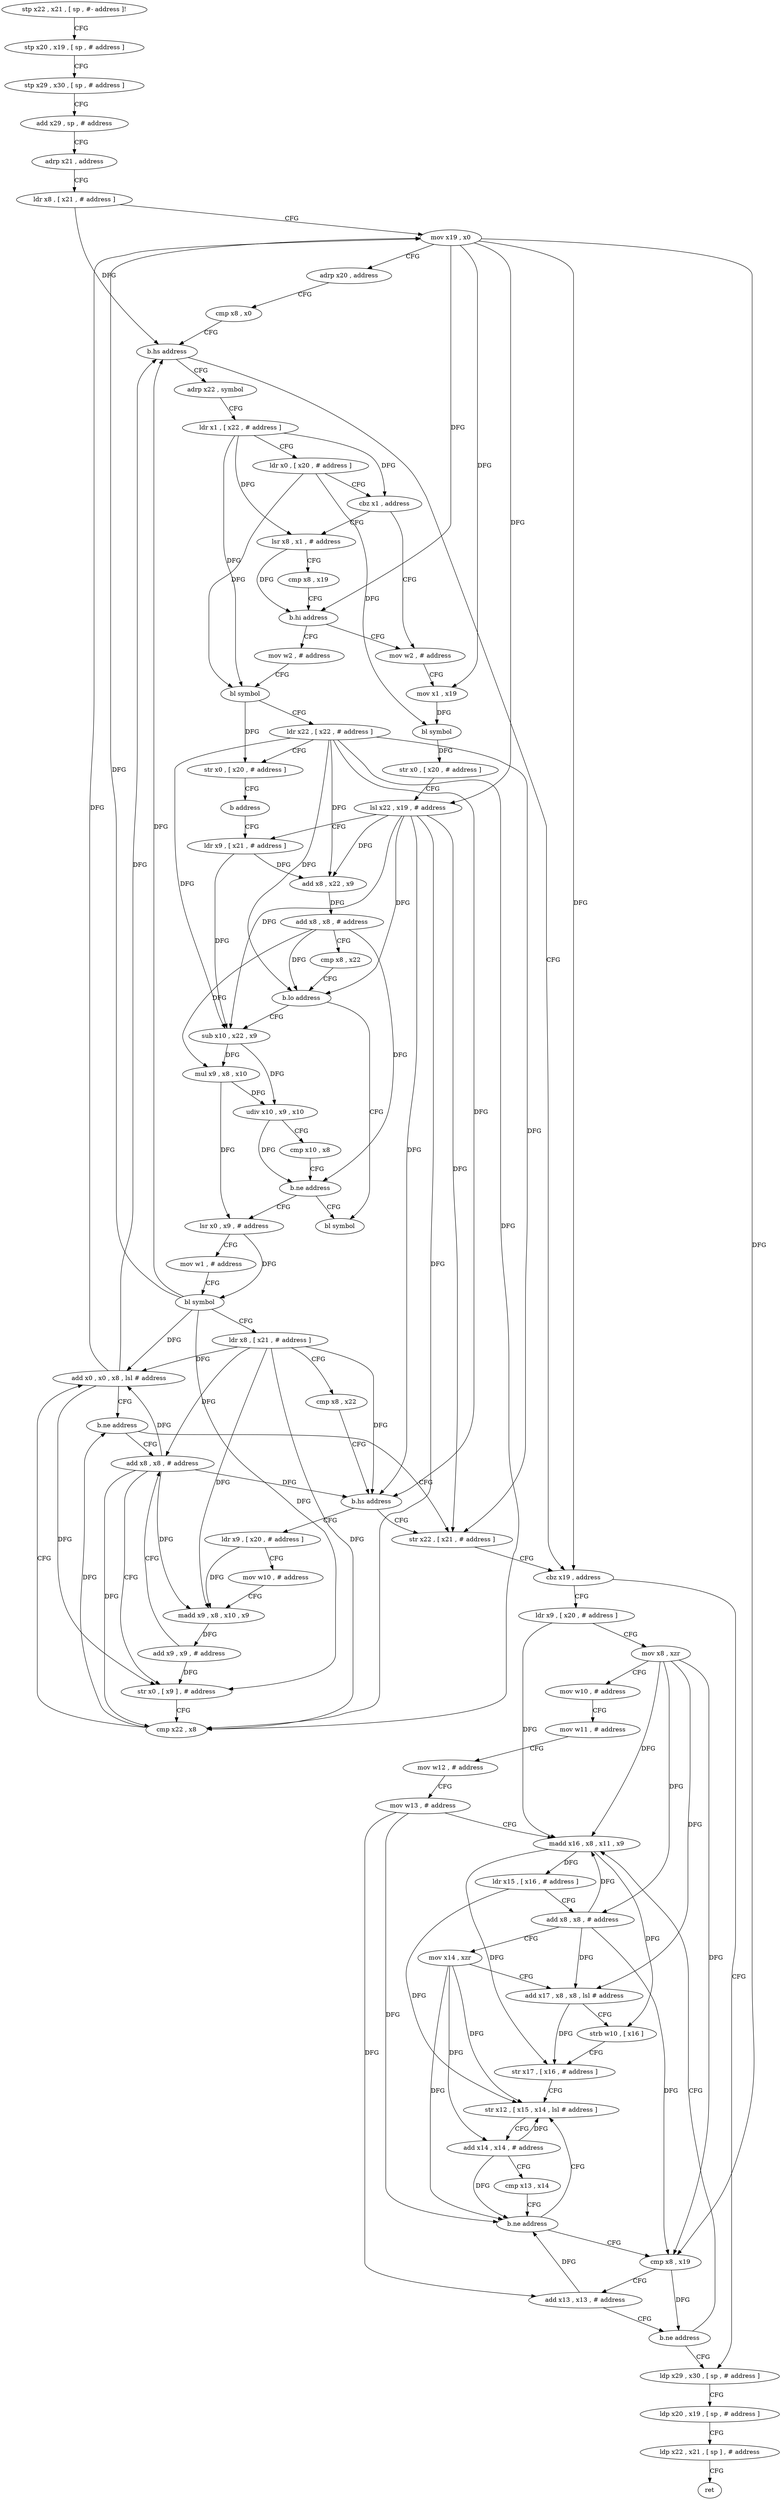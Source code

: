 digraph "func" {
"4232788" [label = "stp x22 , x21 , [ sp , #- address ]!" ]
"4232792" [label = "stp x20 , x19 , [ sp , # address ]" ]
"4232796" [label = "stp x29 , x30 , [ sp , # address ]" ]
"4232800" [label = "add x29 , sp , # address" ]
"4232804" [label = "adrp x21 , address" ]
"4232808" [label = "ldr x8 , [ x21 , # address ]" ]
"4232812" [label = "mov x19 , x0" ]
"4232816" [label = "adrp x20 , address" ]
"4232820" [label = "cmp x8 , x0" ]
"4232824" [label = "b.hs address" ]
"4233000" [label = "cbz x19 , address" ]
"4232828" [label = "adrp x22 , symbol" ]
"4233084" [label = "ldp x29 , x30 , [ sp , # address ]" ]
"4233004" [label = "ldr x9 , [ x20 , # address ]" ]
"4232832" [label = "ldr x1 , [ x22 , # address ]" ]
"4232836" [label = "ldr x0 , [ x20 , # address ]" ]
"4232840" [label = "cbz x1 , address" ]
"4232876" [label = "mov w2 , # address" ]
"4232844" [label = "lsr x8 , x1 , # address" ]
"4233088" [label = "ldp x20 , x19 , [ sp , # address ]" ]
"4233092" [label = "ldp x22 , x21 , [ sp ] , # address" ]
"4233096" [label = "ret" ]
"4233008" [label = "mov x8 , xzr" ]
"4233012" [label = "mov w10 , # address" ]
"4233016" [label = "mov w11 , # address" ]
"4233020" [label = "mov w12 , # address" ]
"4233024" [label = "mov w13 , # address" ]
"4233028" [label = "madd x16 , x8 , x11 , x9" ]
"4232880" [label = "mov x1 , x19" ]
"4232884" [label = "bl symbol" ]
"4232888" [label = "str x0 , [ x20 , # address ]" ]
"4232892" [label = "lsl x22 , x19 , # address" ]
"4232896" [label = "ldr x9 , [ x21 , # address ]" ]
"4232848" [label = "cmp x8 , x19" ]
"4232852" [label = "b.hi address" ]
"4232856" [label = "mov w2 , # address" ]
"4233056" [label = "str x12 , [ x15 , x14 , lsl # address ]" ]
"4233060" [label = "add x14 , x14 , # address" ]
"4233064" [label = "cmp x13 , x14" ]
"4233068" [label = "b.ne address" ]
"4233072" [label = "cmp x8 , x19" ]
"4233076" [label = "add x13 , x13 , # address" ]
"4233080" [label = "b.ne address" ]
"4233100" [label = "bl symbol" ]
"4232916" [label = "sub x10 , x22 , x9" ]
"4232920" [label = "mul x9 , x8 , x10" ]
"4232924" [label = "udiv x10 , x9 , x10" ]
"4232928" [label = "cmp x10 , x8" ]
"4232932" [label = "b.ne address" ]
"4232936" [label = "lsr x0 , x9 , # address" ]
"4232860" [label = "bl symbol" ]
"4232864" [label = "ldr x22 , [ x22 , # address ]" ]
"4232868" [label = "str x0 , [ x20 , # address ]" ]
"4232872" [label = "b address" ]
"4233032" [label = "ldr x15 , [ x16 , # address ]" ]
"4233036" [label = "add x8 , x8 , # address" ]
"4233040" [label = "mov x14 , xzr" ]
"4233044" [label = "add x17 , x8 , x8 , lsl # address" ]
"4233048" [label = "strb w10 , [ x16 ]" ]
"4233052" [label = "str x17 , [ x16 , # address ]" ]
"4232940" [label = "mov w1 , # address" ]
"4232944" [label = "bl symbol" ]
"4232948" [label = "ldr x8 , [ x21 , # address ]" ]
"4232952" [label = "cmp x8 , x22" ]
"4232956" [label = "b.hs address" ]
"4232996" [label = "str x22 , [ x21 , # address ]" ]
"4232960" [label = "ldr x9 , [ x20 , # address ]" ]
"4232900" [label = "add x8 , x22 , x9" ]
"4232904" [label = "add x8 , x8 , # address" ]
"4232908" [label = "cmp x8 , x22" ]
"4232912" [label = "b.lo address" ]
"4232964" [label = "mov w10 , # address" ]
"4232968" [label = "madd x9 , x8 , x10 , x9" ]
"4232972" [label = "add x9 , x9 , # address" ]
"4232976" [label = "add x8 , x8 , # address" ]
"4232980" [label = "str x0 , [ x9 ] , # address" ]
"4232984" [label = "cmp x22 , x8" ]
"4232988" [label = "add x0 , x0 , x8 , lsl # address" ]
"4232992" [label = "b.ne address" ]
"4232788" -> "4232792" [ label = "CFG" ]
"4232792" -> "4232796" [ label = "CFG" ]
"4232796" -> "4232800" [ label = "CFG" ]
"4232800" -> "4232804" [ label = "CFG" ]
"4232804" -> "4232808" [ label = "CFG" ]
"4232808" -> "4232812" [ label = "CFG" ]
"4232808" -> "4232824" [ label = "DFG" ]
"4232812" -> "4232816" [ label = "CFG" ]
"4232812" -> "4233000" [ label = "DFG" ]
"4232812" -> "4232880" [ label = "DFG" ]
"4232812" -> "4232892" [ label = "DFG" ]
"4232812" -> "4232852" [ label = "DFG" ]
"4232812" -> "4233072" [ label = "DFG" ]
"4232816" -> "4232820" [ label = "CFG" ]
"4232820" -> "4232824" [ label = "CFG" ]
"4232824" -> "4233000" [ label = "CFG" ]
"4232824" -> "4232828" [ label = "CFG" ]
"4233000" -> "4233084" [ label = "CFG" ]
"4233000" -> "4233004" [ label = "CFG" ]
"4232828" -> "4232832" [ label = "CFG" ]
"4233084" -> "4233088" [ label = "CFG" ]
"4233004" -> "4233008" [ label = "CFG" ]
"4233004" -> "4233028" [ label = "DFG" ]
"4232832" -> "4232836" [ label = "CFG" ]
"4232832" -> "4232840" [ label = "DFG" ]
"4232832" -> "4232844" [ label = "DFG" ]
"4232832" -> "4232860" [ label = "DFG" ]
"4232836" -> "4232840" [ label = "CFG" ]
"4232836" -> "4232884" [ label = "DFG" ]
"4232836" -> "4232860" [ label = "DFG" ]
"4232840" -> "4232876" [ label = "CFG" ]
"4232840" -> "4232844" [ label = "CFG" ]
"4232876" -> "4232880" [ label = "CFG" ]
"4232844" -> "4232848" [ label = "CFG" ]
"4232844" -> "4232852" [ label = "DFG" ]
"4233088" -> "4233092" [ label = "CFG" ]
"4233092" -> "4233096" [ label = "CFG" ]
"4233008" -> "4233012" [ label = "CFG" ]
"4233008" -> "4233028" [ label = "DFG" ]
"4233008" -> "4233036" [ label = "DFG" ]
"4233008" -> "4233044" [ label = "DFG" ]
"4233008" -> "4233072" [ label = "DFG" ]
"4233012" -> "4233016" [ label = "CFG" ]
"4233016" -> "4233020" [ label = "CFG" ]
"4233020" -> "4233024" [ label = "CFG" ]
"4233024" -> "4233028" [ label = "CFG" ]
"4233024" -> "4233068" [ label = "DFG" ]
"4233024" -> "4233076" [ label = "DFG" ]
"4233028" -> "4233032" [ label = "DFG" ]
"4233028" -> "4233048" [ label = "DFG" ]
"4233028" -> "4233052" [ label = "DFG" ]
"4232880" -> "4232884" [ label = "DFG" ]
"4232884" -> "4232888" [ label = "DFG" ]
"4232888" -> "4232892" [ label = "CFG" ]
"4232892" -> "4232896" [ label = "CFG" ]
"4232892" -> "4232900" [ label = "DFG" ]
"4232892" -> "4232912" [ label = "DFG" ]
"4232892" -> "4232916" [ label = "DFG" ]
"4232892" -> "4232956" [ label = "DFG" ]
"4232892" -> "4232996" [ label = "DFG" ]
"4232892" -> "4232984" [ label = "DFG" ]
"4232896" -> "4232900" [ label = "DFG" ]
"4232896" -> "4232916" [ label = "DFG" ]
"4232848" -> "4232852" [ label = "CFG" ]
"4232852" -> "4232876" [ label = "CFG" ]
"4232852" -> "4232856" [ label = "CFG" ]
"4232856" -> "4232860" [ label = "CFG" ]
"4233056" -> "4233060" [ label = "CFG" ]
"4233060" -> "4233064" [ label = "CFG" ]
"4233060" -> "4233056" [ label = "DFG" ]
"4233060" -> "4233068" [ label = "DFG" ]
"4233064" -> "4233068" [ label = "CFG" ]
"4233068" -> "4233056" [ label = "CFG" ]
"4233068" -> "4233072" [ label = "CFG" ]
"4233072" -> "4233076" [ label = "CFG" ]
"4233072" -> "4233080" [ label = "DFG" ]
"4233076" -> "4233080" [ label = "CFG" ]
"4233076" -> "4233068" [ label = "DFG" ]
"4233080" -> "4233028" [ label = "CFG" ]
"4233080" -> "4233084" [ label = "CFG" ]
"4232916" -> "4232920" [ label = "DFG" ]
"4232916" -> "4232924" [ label = "DFG" ]
"4232920" -> "4232924" [ label = "DFG" ]
"4232920" -> "4232936" [ label = "DFG" ]
"4232924" -> "4232928" [ label = "CFG" ]
"4232924" -> "4232932" [ label = "DFG" ]
"4232928" -> "4232932" [ label = "CFG" ]
"4232932" -> "4233100" [ label = "CFG" ]
"4232932" -> "4232936" [ label = "CFG" ]
"4232936" -> "4232940" [ label = "CFG" ]
"4232936" -> "4232944" [ label = "DFG" ]
"4232860" -> "4232864" [ label = "CFG" ]
"4232860" -> "4232868" [ label = "DFG" ]
"4232864" -> "4232868" [ label = "CFG" ]
"4232864" -> "4232912" [ label = "DFG" ]
"4232864" -> "4232900" [ label = "DFG" ]
"4232864" -> "4232916" [ label = "DFG" ]
"4232864" -> "4232956" [ label = "DFG" ]
"4232864" -> "4232996" [ label = "DFG" ]
"4232864" -> "4232984" [ label = "DFG" ]
"4232868" -> "4232872" [ label = "CFG" ]
"4232872" -> "4232896" [ label = "CFG" ]
"4233032" -> "4233036" [ label = "CFG" ]
"4233032" -> "4233056" [ label = "DFG" ]
"4233036" -> "4233040" [ label = "CFG" ]
"4233036" -> "4233028" [ label = "DFG" ]
"4233036" -> "4233044" [ label = "DFG" ]
"4233036" -> "4233072" [ label = "DFG" ]
"4233040" -> "4233044" [ label = "CFG" ]
"4233040" -> "4233056" [ label = "DFG" ]
"4233040" -> "4233060" [ label = "DFG" ]
"4233040" -> "4233068" [ label = "DFG" ]
"4233044" -> "4233048" [ label = "CFG" ]
"4233044" -> "4233052" [ label = "DFG" ]
"4233048" -> "4233052" [ label = "CFG" ]
"4233052" -> "4233056" [ label = "CFG" ]
"4232940" -> "4232944" [ label = "CFG" ]
"4232944" -> "4232948" [ label = "CFG" ]
"4232944" -> "4232812" [ label = "DFG" ]
"4232944" -> "4232824" [ label = "DFG" ]
"4232944" -> "4232980" [ label = "DFG" ]
"4232944" -> "4232988" [ label = "DFG" ]
"4232948" -> "4232952" [ label = "CFG" ]
"4232948" -> "4232956" [ label = "DFG" ]
"4232948" -> "4232968" [ label = "DFG" ]
"4232948" -> "4232976" [ label = "DFG" ]
"4232948" -> "4232984" [ label = "DFG" ]
"4232948" -> "4232988" [ label = "DFG" ]
"4232952" -> "4232956" [ label = "CFG" ]
"4232956" -> "4232996" [ label = "CFG" ]
"4232956" -> "4232960" [ label = "CFG" ]
"4232996" -> "4233000" [ label = "CFG" ]
"4232960" -> "4232964" [ label = "CFG" ]
"4232960" -> "4232968" [ label = "DFG" ]
"4232900" -> "4232904" [ label = "DFG" ]
"4232904" -> "4232908" [ label = "CFG" ]
"4232904" -> "4232912" [ label = "DFG" ]
"4232904" -> "4232920" [ label = "DFG" ]
"4232904" -> "4232932" [ label = "DFG" ]
"4232908" -> "4232912" [ label = "CFG" ]
"4232912" -> "4233100" [ label = "CFG" ]
"4232912" -> "4232916" [ label = "CFG" ]
"4232964" -> "4232968" [ label = "CFG" ]
"4232968" -> "4232972" [ label = "DFG" ]
"4232972" -> "4232976" [ label = "CFG" ]
"4232972" -> "4232980" [ label = "DFG" ]
"4232976" -> "4232980" [ label = "CFG" ]
"4232976" -> "4232968" [ label = "DFG" ]
"4232976" -> "4232956" [ label = "DFG" ]
"4232976" -> "4232984" [ label = "DFG" ]
"4232976" -> "4232988" [ label = "DFG" ]
"4232980" -> "4232984" [ label = "CFG" ]
"4232984" -> "4232988" [ label = "CFG" ]
"4232984" -> "4232992" [ label = "DFG" ]
"4232988" -> "4232992" [ label = "CFG" ]
"4232988" -> "4232812" [ label = "DFG" ]
"4232988" -> "4232824" [ label = "DFG" ]
"4232988" -> "4232980" [ label = "DFG" ]
"4232992" -> "4232976" [ label = "CFG" ]
"4232992" -> "4232996" [ label = "CFG" ]
}
